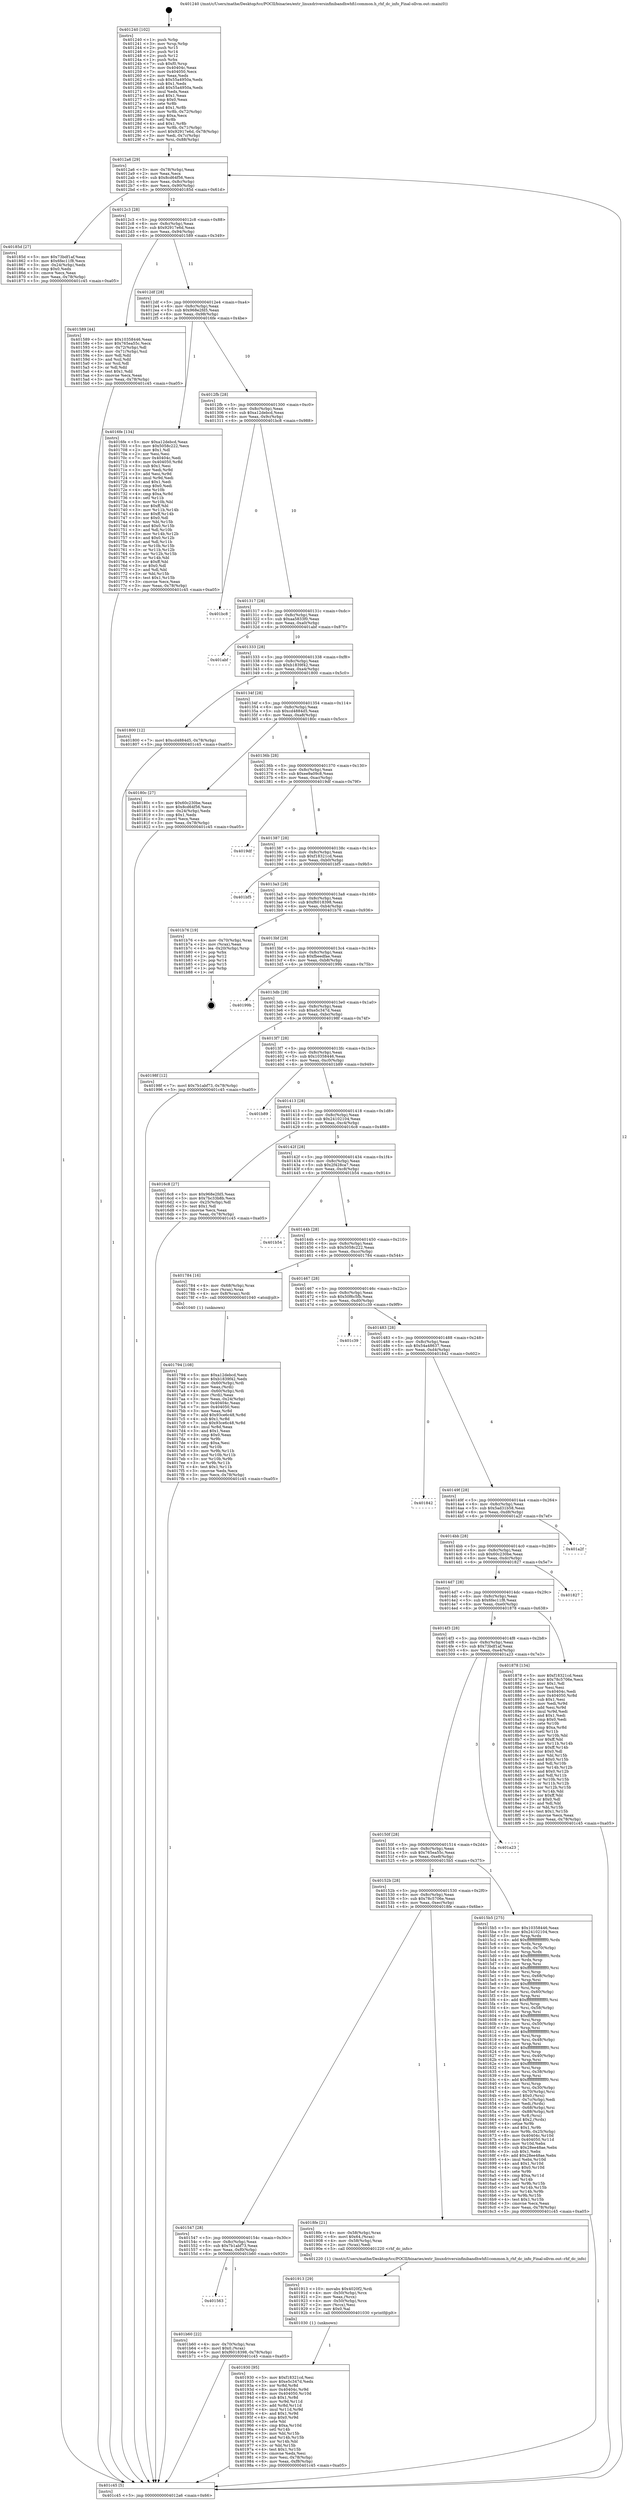 digraph "0x401240" {
  label = "0x401240 (/mnt/c/Users/mathe/Desktop/tcc/POCII/binaries/extr_linuxdriversinfinibandhwhfi1common.h_rhf_dc_info_Final-ollvm.out::main(0))"
  labelloc = "t"
  node[shape=record]

  Entry [label="",width=0.3,height=0.3,shape=circle,fillcolor=black,style=filled]
  "0x4012a6" [label="{
     0x4012a6 [29]\l
     | [instrs]\l
     &nbsp;&nbsp;0x4012a6 \<+3\>: mov -0x78(%rbp),%eax\l
     &nbsp;&nbsp;0x4012a9 \<+2\>: mov %eax,%ecx\l
     &nbsp;&nbsp;0x4012ab \<+6\>: sub $0x8cd64f56,%ecx\l
     &nbsp;&nbsp;0x4012b1 \<+6\>: mov %eax,-0x8c(%rbp)\l
     &nbsp;&nbsp;0x4012b7 \<+6\>: mov %ecx,-0x90(%rbp)\l
     &nbsp;&nbsp;0x4012bd \<+6\>: je 000000000040185d \<main+0x61d\>\l
  }"]
  "0x40185d" [label="{
     0x40185d [27]\l
     | [instrs]\l
     &nbsp;&nbsp;0x40185d \<+5\>: mov $0x73bdf1af,%eax\l
     &nbsp;&nbsp;0x401862 \<+5\>: mov $0x6fec11f8,%ecx\l
     &nbsp;&nbsp;0x401867 \<+3\>: mov -0x24(%rbp),%edx\l
     &nbsp;&nbsp;0x40186a \<+3\>: cmp $0x0,%edx\l
     &nbsp;&nbsp;0x40186d \<+3\>: cmove %ecx,%eax\l
     &nbsp;&nbsp;0x401870 \<+3\>: mov %eax,-0x78(%rbp)\l
     &nbsp;&nbsp;0x401873 \<+5\>: jmp 0000000000401c45 \<main+0xa05\>\l
  }"]
  "0x4012c3" [label="{
     0x4012c3 [28]\l
     | [instrs]\l
     &nbsp;&nbsp;0x4012c3 \<+5\>: jmp 00000000004012c8 \<main+0x88\>\l
     &nbsp;&nbsp;0x4012c8 \<+6\>: mov -0x8c(%rbp),%eax\l
     &nbsp;&nbsp;0x4012ce \<+5\>: sub $0x92917e6d,%eax\l
     &nbsp;&nbsp;0x4012d3 \<+6\>: mov %eax,-0x94(%rbp)\l
     &nbsp;&nbsp;0x4012d9 \<+6\>: je 0000000000401589 \<main+0x349\>\l
  }"]
  Exit [label="",width=0.3,height=0.3,shape=circle,fillcolor=black,style=filled,peripheries=2]
  "0x401589" [label="{
     0x401589 [44]\l
     | [instrs]\l
     &nbsp;&nbsp;0x401589 \<+5\>: mov $0x10358446,%eax\l
     &nbsp;&nbsp;0x40158e \<+5\>: mov $0x765ea55c,%ecx\l
     &nbsp;&nbsp;0x401593 \<+3\>: mov -0x72(%rbp),%dl\l
     &nbsp;&nbsp;0x401596 \<+4\>: mov -0x71(%rbp),%sil\l
     &nbsp;&nbsp;0x40159a \<+3\>: mov %dl,%dil\l
     &nbsp;&nbsp;0x40159d \<+3\>: and %sil,%dil\l
     &nbsp;&nbsp;0x4015a0 \<+3\>: xor %sil,%dl\l
     &nbsp;&nbsp;0x4015a3 \<+3\>: or %dl,%dil\l
     &nbsp;&nbsp;0x4015a6 \<+4\>: test $0x1,%dil\l
     &nbsp;&nbsp;0x4015aa \<+3\>: cmovne %ecx,%eax\l
     &nbsp;&nbsp;0x4015ad \<+3\>: mov %eax,-0x78(%rbp)\l
     &nbsp;&nbsp;0x4015b0 \<+5\>: jmp 0000000000401c45 \<main+0xa05\>\l
  }"]
  "0x4012df" [label="{
     0x4012df [28]\l
     | [instrs]\l
     &nbsp;&nbsp;0x4012df \<+5\>: jmp 00000000004012e4 \<main+0xa4\>\l
     &nbsp;&nbsp;0x4012e4 \<+6\>: mov -0x8c(%rbp),%eax\l
     &nbsp;&nbsp;0x4012ea \<+5\>: sub $0x968e2fd5,%eax\l
     &nbsp;&nbsp;0x4012ef \<+6\>: mov %eax,-0x98(%rbp)\l
     &nbsp;&nbsp;0x4012f5 \<+6\>: je 00000000004016fe \<main+0x4be\>\l
  }"]
  "0x401c45" [label="{
     0x401c45 [5]\l
     | [instrs]\l
     &nbsp;&nbsp;0x401c45 \<+5\>: jmp 00000000004012a6 \<main+0x66\>\l
  }"]
  "0x401240" [label="{
     0x401240 [102]\l
     | [instrs]\l
     &nbsp;&nbsp;0x401240 \<+1\>: push %rbp\l
     &nbsp;&nbsp;0x401241 \<+3\>: mov %rsp,%rbp\l
     &nbsp;&nbsp;0x401244 \<+2\>: push %r15\l
     &nbsp;&nbsp;0x401246 \<+2\>: push %r14\l
     &nbsp;&nbsp;0x401248 \<+2\>: push %r12\l
     &nbsp;&nbsp;0x40124a \<+1\>: push %rbx\l
     &nbsp;&nbsp;0x40124b \<+7\>: sub $0xf0,%rsp\l
     &nbsp;&nbsp;0x401252 \<+7\>: mov 0x40404c,%eax\l
     &nbsp;&nbsp;0x401259 \<+7\>: mov 0x404050,%ecx\l
     &nbsp;&nbsp;0x401260 \<+2\>: mov %eax,%edx\l
     &nbsp;&nbsp;0x401262 \<+6\>: sub $0x55a4950a,%edx\l
     &nbsp;&nbsp;0x401268 \<+3\>: sub $0x1,%edx\l
     &nbsp;&nbsp;0x40126b \<+6\>: add $0x55a4950a,%edx\l
     &nbsp;&nbsp;0x401271 \<+3\>: imul %edx,%eax\l
     &nbsp;&nbsp;0x401274 \<+3\>: and $0x1,%eax\l
     &nbsp;&nbsp;0x401277 \<+3\>: cmp $0x0,%eax\l
     &nbsp;&nbsp;0x40127a \<+4\>: sete %r8b\l
     &nbsp;&nbsp;0x40127e \<+4\>: and $0x1,%r8b\l
     &nbsp;&nbsp;0x401282 \<+4\>: mov %r8b,-0x72(%rbp)\l
     &nbsp;&nbsp;0x401286 \<+3\>: cmp $0xa,%ecx\l
     &nbsp;&nbsp;0x401289 \<+4\>: setl %r8b\l
     &nbsp;&nbsp;0x40128d \<+4\>: and $0x1,%r8b\l
     &nbsp;&nbsp;0x401291 \<+4\>: mov %r8b,-0x71(%rbp)\l
     &nbsp;&nbsp;0x401295 \<+7\>: movl $0x92917e6d,-0x78(%rbp)\l
     &nbsp;&nbsp;0x40129c \<+3\>: mov %edi,-0x7c(%rbp)\l
     &nbsp;&nbsp;0x40129f \<+7\>: mov %rsi,-0x88(%rbp)\l
  }"]
  "0x401563" [label="{
     0x401563\l
  }", style=dashed]
  "0x4016fe" [label="{
     0x4016fe [134]\l
     | [instrs]\l
     &nbsp;&nbsp;0x4016fe \<+5\>: mov $0xa12debcd,%eax\l
     &nbsp;&nbsp;0x401703 \<+5\>: mov $0x5058c222,%ecx\l
     &nbsp;&nbsp;0x401708 \<+2\>: mov $0x1,%dl\l
     &nbsp;&nbsp;0x40170a \<+2\>: xor %esi,%esi\l
     &nbsp;&nbsp;0x40170c \<+7\>: mov 0x40404c,%edi\l
     &nbsp;&nbsp;0x401713 \<+8\>: mov 0x404050,%r8d\l
     &nbsp;&nbsp;0x40171b \<+3\>: sub $0x1,%esi\l
     &nbsp;&nbsp;0x40171e \<+3\>: mov %edi,%r9d\l
     &nbsp;&nbsp;0x401721 \<+3\>: add %esi,%r9d\l
     &nbsp;&nbsp;0x401724 \<+4\>: imul %r9d,%edi\l
     &nbsp;&nbsp;0x401728 \<+3\>: and $0x1,%edi\l
     &nbsp;&nbsp;0x40172b \<+3\>: cmp $0x0,%edi\l
     &nbsp;&nbsp;0x40172e \<+4\>: sete %r10b\l
     &nbsp;&nbsp;0x401732 \<+4\>: cmp $0xa,%r8d\l
     &nbsp;&nbsp;0x401736 \<+4\>: setl %r11b\l
     &nbsp;&nbsp;0x40173a \<+3\>: mov %r10b,%bl\l
     &nbsp;&nbsp;0x40173d \<+3\>: xor $0xff,%bl\l
     &nbsp;&nbsp;0x401740 \<+3\>: mov %r11b,%r14b\l
     &nbsp;&nbsp;0x401743 \<+4\>: xor $0xff,%r14b\l
     &nbsp;&nbsp;0x401747 \<+3\>: xor $0x0,%dl\l
     &nbsp;&nbsp;0x40174a \<+3\>: mov %bl,%r15b\l
     &nbsp;&nbsp;0x40174d \<+4\>: and $0x0,%r15b\l
     &nbsp;&nbsp;0x401751 \<+3\>: and %dl,%r10b\l
     &nbsp;&nbsp;0x401754 \<+3\>: mov %r14b,%r12b\l
     &nbsp;&nbsp;0x401757 \<+4\>: and $0x0,%r12b\l
     &nbsp;&nbsp;0x40175b \<+3\>: and %dl,%r11b\l
     &nbsp;&nbsp;0x40175e \<+3\>: or %r10b,%r15b\l
     &nbsp;&nbsp;0x401761 \<+3\>: or %r11b,%r12b\l
     &nbsp;&nbsp;0x401764 \<+3\>: xor %r12b,%r15b\l
     &nbsp;&nbsp;0x401767 \<+3\>: or %r14b,%bl\l
     &nbsp;&nbsp;0x40176a \<+3\>: xor $0xff,%bl\l
     &nbsp;&nbsp;0x40176d \<+3\>: or $0x0,%dl\l
     &nbsp;&nbsp;0x401770 \<+2\>: and %dl,%bl\l
     &nbsp;&nbsp;0x401772 \<+3\>: or %bl,%r15b\l
     &nbsp;&nbsp;0x401775 \<+4\>: test $0x1,%r15b\l
     &nbsp;&nbsp;0x401779 \<+3\>: cmovne %ecx,%eax\l
     &nbsp;&nbsp;0x40177c \<+3\>: mov %eax,-0x78(%rbp)\l
     &nbsp;&nbsp;0x40177f \<+5\>: jmp 0000000000401c45 \<main+0xa05\>\l
  }"]
  "0x4012fb" [label="{
     0x4012fb [28]\l
     | [instrs]\l
     &nbsp;&nbsp;0x4012fb \<+5\>: jmp 0000000000401300 \<main+0xc0\>\l
     &nbsp;&nbsp;0x401300 \<+6\>: mov -0x8c(%rbp),%eax\l
     &nbsp;&nbsp;0x401306 \<+5\>: sub $0xa12debcd,%eax\l
     &nbsp;&nbsp;0x40130b \<+6\>: mov %eax,-0x9c(%rbp)\l
     &nbsp;&nbsp;0x401311 \<+6\>: je 0000000000401bc8 \<main+0x988\>\l
  }"]
  "0x401b60" [label="{
     0x401b60 [22]\l
     | [instrs]\l
     &nbsp;&nbsp;0x401b60 \<+4\>: mov -0x70(%rbp),%rax\l
     &nbsp;&nbsp;0x401b64 \<+6\>: movl $0x0,(%rax)\l
     &nbsp;&nbsp;0x401b6a \<+7\>: movl $0xf6018398,-0x78(%rbp)\l
     &nbsp;&nbsp;0x401b71 \<+5\>: jmp 0000000000401c45 \<main+0xa05\>\l
  }"]
  "0x401bc8" [label="{
     0x401bc8\l
  }", style=dashed]
  "0x401317" [label="{
     0x401317 [28]\l
     | [instrs]\l
     &nbsp;&nbsp;0x401317 \<+5\>: jmp 000000000040131c \<main+0xdc\>\l
     &nbsp;&nbsp;0x40131c \<+6\>: mov -0x8c(%rbp),%eax\l
     &nbsp;&nbsp;0x401322 \<+5\>: sub $0xaa5833f0,%eax\l
     &nbsp;&nbsp;0x401327 \<+6\>: mov %eax,-0xa0(%rbp)\l
     &nbsp;&nbsp;0x40132d \<+6\>: je 0000000000401abf \<main+0x87f\>\l
  }"]
  "0x401930" [label="{
     0x401930 [95]\l
     | [instrs]\l
     &nbsp;&nbsp;0x401930 \<+5\>: mov $0xf18321cd,%esi\l
     &nbsp;&nbsp;0x401935 \<+5\>: mov $0xe5c347d,%edx\l
     &nbsp;&nbsp;0x40193a \<+3\>: xor %r8d,%r8d\l
     &nbsp;&nbsp;0x40193d \<+8\>: mov 0x40404c,%r9d\l
     &nbsp;&nbsp;0x401945 \<+8\>: mov 0x404050,%r10d\l
     &nbsp;&nbsp;0x40194d \<+4\>: sub $0x1,%r8d\l
     &nbsp;&nbsp;0x401951 \<+3\>: mov %r9d,%r11d\l
     &nbsp;&nbsp;0x401954 \<+3\>: add %r8d,%r11d\l
     &nbsp;&nbsp;0x401957 \<+4\>: imul %r11d,%r9d\l
     &nbsp;&nbsp;0x40195b \<+4\>: and $0x1,%r9d\l
     &nbsp;&nbsp;0x40195f \<+4\>: cmp $0x0,%r9d\l
     &nbsp;&nbsp;0x401963 \<+3\>: sete %bl\l
     &nbsp;&nbsp;0x401966 \<+4\>: cmp $0xa,%r10d\l
     &nbsp;&nbsp;0x40196a \<+4\>: setl %r14b\l
     &nbsp;&nbsp;0x40196e \<+3\>: mov %bl,%r15b\l
     &nbsp;&nbsp;0x401971 \<+3\>: and %r14b,%r15b\l
     &nbsp;&nbsp;0x401974 \<+3\>: xor %r14b,%bl\l
     &nbsp;&nbsp;0x401977 \<+3\>: or %bl,%r15b\l
     &nbsp;&nbsp;0x40197a \<+4\>: test $0x1,%r15b\l
     &nbsp;&nbsp;0x40197e \<+3\>: cmovne %edx,%esi\l
     &nbsp;&nbsp;0x401981 \<+3\>: mov %esi,-0x78(%rbp)\l
     &nbsp;&nbsp;0x401984 \<+6\>: mov %eax,-0xf8(%rbp)\l
     &nbsp;&nbsp;0x40198a \<+5\>: jmp 0000000000401c45 \<main+0xa05\>\l
  }"]
  "0x401abf" [label="{
     0x401abf\l
  }", style=dashed]
  "0x401333" [label="{
     0x401333 [28]\l
     | [instrs]\l
     &nbsp;&nbsp;0x401333 \<+5\>: jmp 0000000000401338 \<main+0xf8\>\l
     &nbsp;&nbsp;0x401338 \<+6\>: mov -0x8c(%rbp),%eax\l
     &nbsp;&nbsp;0x40133e \<+5\>: sub $0xb1839f42,%eax\l
     &nbsp;&nbsp;0x401343 \<+6\>: mov %eax,-0xa4(%rbp)\l
     &nbsp;&nbsp;0x401349 \<+6\>: je 0000000000401800 \<main+0x5c0\>\l
  }"]
  "0x401913" [label="{
     0x401913 [29]\l
     | [instrs]\l
     &nbsp;&nbsp;0x401913 \<+10\>: movabs $0x4020f2,%rdi\l
     &nbsp;&nbsp;0x40191d \<+4\>: mov -0x50(%rbp),%rcx\l
     &nbsp;&nbsp;0x401921 \<+2\>: mov %eax,(%rcx)\l
     &nbsp;&nbsp;0x401923 \<+4\>: mov -0x50(%rbp),%rcx\l
     &nbsp;&nbsp;0x401927 \<+2\>: mov (%rcx),%esi\l
     &nbsp;&nbsp;0x401929 \<+2\>: mov $0x0,%al\l
     &nbsp;&nbsp;0x40192b \<+5\>: call 0000000000401030 \<printf@plt\>\l
     | [calls]\l
     &nbsp;&nbsp;0x401030 \{1\} (unknown)\l
  }"]
  "0x401800" [label="{
     0x401800 [12]\l
     | [instrs]\l
     &nbsp;&nbsp;0x401800 \<+7\>: movl $0xcd4884d5,-0x78(%rbp)\l
     &nbsp;&nbsp;0x401807 \<+5\>: jmp 0000000000401c45 \<main+0xa05\>\l
  }"]
  "0x40134f" [label="{
     0x40134f [28]\l
     | [instrs]\l
     &nbsp;&nbsp;0x40134f \<+5\>: jmp 0000000000401354 \<main+0x114\>\l
     &nbsp;&nbsp;0x401354 \<+6\>: mov -0x8c(%rbp),%eax\l
     &nbsp;&nbsp;0x40135a \<+5\>: sub $0xcd4884d5,%eax\l
     &nbsp;&nbsp;0x40135f \<+6\>: mov %eax,-0xa8(%rbp)\l
     &nbsp;&nbsp;0x401365 \<+6\>: je 000000000040180c \<main+0x5cc\>\l
  }"]
  "0x401547" [label="{
     0x401547 [28]\l
     | [instrs]\l
     &nbsp;&nbsp;0x401547 \<+5\>: jmp 000000000040154c \<main+0x30c\>\l
     &nbsp;&nbsp;0x40154c \<+6\>: mov -0x8c(%rbp),%eax\l
     &nbsp;&nbsp;0x401552 \<+5\>: sub $0x7b1abf73,%eax\l
     &nbsp;&nbsp;0x401557 \<+6\>: mov %eax,-0xf0(%rbp)\l
     &nbsp;&nbsp;0x40155d \<+6\>: je 0000000000401b60 \<main+0x920\>\l
  }"]
  "0x40180c" [label="{
     0x40180c [27]\l
     | [instrs]\l
     &nbsp;&nbsp;0x40180c \<+5\>: mov $0x60c230be,%eax\l
     &nbsp;&nbsp;0x401811 \<+5\>: mov $0x8cd64f56,%ecx\l
     &nbsp;&nbsp;0x401816 \<+3\>: mov -0x24(%rbp),%edx\l
     &nbsp;&nbsp;0x401819 \<+3\>: cmp $0x1,%edx\l
     &nbsp;&nbsp;0x40181c \<+3\>: cmovl %ecx,%eax\l
     &nbsp;&nbsp;0x40181f \<+3\>: mov %eax,-0x78(%rbp)\l
     &nbsp;&nbsp;0x401822 \<+5\>: jmp 0000000000401c45 \<main+0xa05\>\l
  }"]
  "0x40136b" [label="{
     0x40136b [28]\l
     | [instrs]\l
     &nbsp;&nbsp;0x40136b \<+5\>: jmp 0000000000401370 \<main+0x130\>\l
     &nbsp;&nbsp;0x401370 \<+6\>: mov -0x8c(%rbp),%eax\l
     &nbsp;&nbsp;0x401376 \<+5\>: sub $0xee9a09c8,%eax\l
     &nbsp;&nbsp;0x40137b \<+6\>: mov %eax,-0xac(%rbp)\l
     &nbsp;&nbsp;0x401381 \<+6\>: je 00000000004019df \<main+0x79f\>\l
  }"]
  "0x4018fe" [label="{
     0x4018fe [21]\l
     | [instrs]\l
     &nbsp;&nbsp;0x4018fe \<+4\>: mov -0x58(%rbp),%rax\l
     &nbsp;&nbsp;0x401902 \<+6\>: movl $0x64,(%rax)\l
     &nbsp;&nbsp;0x401908 \<+4\>: mov -0x58(%rbp),%rax\l
     &nbsp;&nbsp;0x40190c \<+2\>: mov (%rax),%edi\l
     &nbsp;&nbsp;0x40190e \<+5\>: call 0000000000401220 \<rhf_dc_info\>\l
     | [calls]\l
     &nbsp;&nbsp;0x401220 \{1\} (/mnt/c/Users/mathe/Desktop/tcc/POCII/binaries/extr_linuxdriversinfinibandhwhfi1common.h_rhf_dc_info_Final-ollvm.out::rhf_dc_info)\l
  }"]
  "0x4019df" [label="{
     0x4019df\l
  }", style=dashed]
  "0x401387" [label="{
     0x401387 [28]\l
     | [instrs]\l
     &nbsp;&nbsp;0x401387 \<+5\>: jmp 000000000040138c \<main+0x14c\>\l
     &nbsp;&nbsp;0x40138c \<+6\>: mov -0x8c(%rbp),%eax\l
     &nbsp;&nbsp;0x401392 \<+5\>: sub $0xf18321cd,%eax\l
     &nbsp;&nbsp;0x401397 \<+6\>: mov %eax,-0xb0(%rbp)\l
     &nbsp;&nbsp;0x40139d \<+6\>: je 0000000000401bf5 \<main+0x9b5\>\l
  }"]
  "0x401794" [label="{
     0x401794 [108]\l
     | [instrs]\l
     &nbsp;&nbsp;0x401794 \<+5\>: mov $0xa12debcd,%ecx\l
     &nbsp;&nbsp;0x401799 \<+5\>: mov $0xb1839f42,%edx\l
     &nbsp;&nbsp;0x40179e \<+4\>: mov -0x60(%rbp),%rdi\l
     &nbsp;&nbsp;0x4017a2 \<+2\>: mov %eax,(%rdi)\l
     &nbsp;&nbsp;0x4017a4 \<+4\>: mov -0x60(%rbp),%rdi\l
     &nbsp;&nbsp;0x4017a8 \<+2\>: mov (%rdi),%eax\l
     &nbsp;&nbsp;0x4017aa \<+3\>: mov %eax,-0x24(%rbp)\l
     &nbsp;&nbsp;0x4017ad \<+7\>: mov 0x40404c,%eax\l
     &nbsp;&nbsp;0x4017b4 \<+7\>: mov 0x404050,%esi\l
     &nbsp;&nbsp;0x4017bb \<+3\>: mov %eax,%r8d\l
     &nbsp;&nbsp;0x4017be \<+7\>: add $0x93ce6c48,%r8d\l
     &nbsp;&nbsp;0x4017c5 \<+4\>: sub $0x1,%r8d\l
     &nbsp;&nbsp;0x4017c9 \<+7\>: sub $0x93ce6c48,%r8d\l
     &nbsp;&nbsp;0x4017d0 \<+4\>: imul %r8d,%eax\l
     &nbsp;&nbsp;0x4017d4 \<+3\>: and $0x1,%eax\l
     &nbsp;&nbsp;0x4017d7 \<+3\>: cmp $0x0,%eax\l
     &nbsp;&nbsp;0x4017da \<+4\>: sete %r9b\l
     &nbsp;&nbsp;0x4017de \<+3\>: cmp $0xa,%esi\l
     &nbsp;&nbsp;0x4017e1 \<+4\>: setl %r10b\l
     &nbsp;&nbsp;0x4017e5 \<+3\>: mov %r9b,%r11b\l
     &nbsp;&nbsp;0x4017e8 \<+3\>: and %r10b,%r11b\l
     &nbsp;&nbsp;0x4017eb \<+3\>: xor %r10b,%r9b\l
     &nbsp;&nbsp;0x4017ee \<+3\>: or %r9b,%r11b\l
     &nbsp;&nbsp;0x4017f1 \<+4\>: test $0x1,%r11b\l
     &nbsp;&nbsp;0x4017f5 \<+3\>: cmovne %edx,%ecx\l
     &nbsp;&nbsp;0x4017f8 \<+3\>: mov %ecx,-0x78(%rbp)\l
     &nbsp;&nbsp;0x4017fb \<+5\>: jmp 0000000000401c45 \<main+0xa05\>\l
  }"]
  "0x401bf5" [label="{
     0x401bf5\l
  }", style=dashed]
  "0x4013a3" [label="{
     0x4013a3 [28]\l
     | [instrs]\l
     &nbsp;&nbsp;0x4013a3 \<+5\>: jmp 00000000004013a8 \<main+0x168\>\l
     &nbsp;&nbsp;0x4013a8 \<+6\>: mov -0x8c(%rbp),%eax\l
     &nbsp;&nbsp;0x4013ae \<+5\>: sub $0xf6018398,%eax\l
     &nbsp;&nbsp;0x4013b3 \<+6\>: mov %eax,-0xb4(%rbp)\l
     &nbsp;&nbsp;0x4013b9 \<+6\>: je 0000000000401b76 \<main+0x936\>\l
  }"]
  "0x40152b" [label="{
     0x40152b [28]\l
     | [instrs]\l
     &nbsp;&nbsp;0x40152b \<+5\>: jmp 0000000000401530 \<main+0x2f0\>\l
     &nbsp;&nbsp;0x401530 \<+6\>: mov -0x8c(%rbp),%eax\l
     &nbsp;&nbsp;0x401536 \<+5\>: sub $0x78c5706e,%eax\l
     &nbsp;&nbsp;0x40153b \<+6\>: mov %eax,-0xec(%rbp)\l
     &nbsp;&nbsp;0x401541 \<+6\>: je 00000000004018fe \<main+0x6be\>\l
  }"]
  "0x401b76" [label="{
     0x401b76 [19]\l
     | [instrs]\l
     &nbsp;&nbsp;0x401b76 \<+4\>: mov -0x70(%rbp),%rax\l
     &nbsp;&nbsp;0x401b7a \<+2\>: mov (%rax),%eax\l
     &nbsp;&nbsp;0x401b7c \<+4\>: lea -0x20(%rbp),%rsp\l
     &nbsp;&nbsp;0x401b80 \<+1\>: pop %rbx\l
     &nbsp;&nbsp;0x401b81 \<+2\>: pop %r12\l
     &nbsp;&nbsp;0x401b83 \<+2\>: pop %r14\l
     &nbsp;&nbsp;0x401b85 \<+2\>: pop %r15\l
     &nbsp;&nbsp;0x401b87 \<+1\>: pop %rbp\l
     &nbsp;&nbsp;0x401b88 \<+1\>: ret\l
  }"]
  "0x4013bf" [label="{
     0x4013bf [28]\l
     | [instrs]\l
     &nbsp;&nbsp;0x4013bf \<+5\>: jmp 00000000004013c4 \<main+0x184\>\l
     &nbsp;&nbsp;0x4013c4 \<+6\>: mov -0x8c(%rbp),%eax\l
     &nbsp;&nbsp;0x4013ca \<+5\>: sub $0xfbeedfae,%eax\l
     &nbsp;&nbsp;0x4013cf \<+6\>: mov %eax,-0xb8(%rbp)\l
     &nbsp;&nbsp;0x4013d5 \<+6\>: je 000000000040199b \<main+0x75b\>\l
  }"]
  "0x4015b5" [label="{
     0x4015b5 [275]\l
     | [instrs]\l
     &nbsp;&nbsp;0x4015b5 \<+5\>: mov $0x10358446,%eax\l
     &nbsp;&nbsp;0x4015ba \<+5\>: mov $0x24102104,%ecx\l
     &nbsp;&nbsp;0x4015bf \<+3\>: mov %rsp,%rdx\l
     &nbsp;&nbsp;0x4015c2 \<+4\>: add $0xfffffffffffffff0,%rdx\l
     &nbsp;&nbsp;0x4015c6 \<+3\>: mov %rdx,%rsp\l
     &nbsp;&nbsp;0x4015c9 \<+4\>: mov %rdx,-0x70(%rbp)\l
     &nbsp;&nbsp;0x4015cd \<+3\>: mov %rsp,%rdx\l
     &nbsp;&nbsp;0x4015d0 \<+4\>: add $0xfffffffffffffff0,%rdx\l
     &nbsp;&nbsp;0x4015d4 \<+3\>: mov %rdx,%rsp\l
     &nbsp;&nbsp;0x4015d7 \<+3\>: mov %rsp,%rsi\l
     &nbsp;&nbsp;0x4015da \<+4\>: add $0xfffffffffffffff0,%rsi\l
     &nbsp;&nbsp;0x4015de \<+3\>: mov %rsi,%rsp\l
     &nbsp;&nbsp;0x4015e1 \<+4\>: mov %rsi,-0x68(%rbp)\l
     &nbsp;&nbsp;0x4015e5 \<+3\>: mov %rsp,%rsi\l
     &nbsp;&nbsp;0x4015e8 \<+4\>: add $0xfffffffffffffff0,%rsi\l
     &nbsp;&nbsp;0x4015ec \<+3\>: mov %rsi,%rsp\l
     &nbsp;&nbsp;0x4015ef \<+4\>: mov %rsi,-0x60(%rbp)\l
     &nbsp;&nbsp;0x4015f3 \<+3\>: mov %rsp,%rsi\l
     &nbsp;&nbsp;0x4015f6 \<+4\>: add $0xfffffffffffffff0,%rsi\l
     &nbsp;&nbsp;0x4015fa \<+3\>: mov %rsi,%rsp\l
     &nbsp;&nbsp;0x4015fd \<+4\>: mov %rsi,-0x58(%rbp)\l
     &nbsp;&nbsp;0x401601 \<+3\>: mov %rsp,%rsi\l
     &nbsp;&nbsp;0x401604 \<+4\>: add $0xfffffffffffffff0,%rsi\l
     &nbsp;&nbsp;0x401608 \<+3\>: mov %rsi,%rsp\l
     &nbsp;&nbsp;0x40160b \<+4\>: mov %rsi,-0x50(%rbp)\l
     &nbsp;&nbsp;0x40160f \<+3\>: mov %rsp,%rsi\l
     &nbsp;&nbsp;0x401612 \<+4\>: add $0xfffffffffffffff0,%rsi\l
     &nbsp;&nbsp;0x401616 \<+3\>: mov %rsi,%rsp\l
     &nbsp;&nbsp;0x401619 \<+4\>: mov %rsi,-0x48(%rbp)\l
     &nbsp;&nbsp;0x40161d \<+3\>: mov %rsp,%rsi\l
     &nbsp;&nbsp;0x401620 \<+4\>: add $0xfffffffffffffff0,%rsi\l
     &nbsp;&nbsp;0x401624 \<+3\>: mov %rsi,%rsp\l
     &nbsp;&nbsp;0x401627 \<+4\>: mov %rsi,-0x40(%rbp)\l
     &nbsp;&nbsp;0x40162b \<+3\>: mov %rsp,%rsi\l
     &nbsp;&nbsp;0x40162e \<+4\>: add $0xfffffffffffffff0,%rsi\l
     &nbsp;&nbsp;0x401632 \<+3\>: mov %rsi,%rsp\l
     &nbsp;&nbsp;0x401635 \<+4\>: mov %rsi,-0x38(%rbp)\l
     &nbsp;&nbsp;0x401639 \<+3\>: mov %rsp,%rsi\l
     &nbsp;&nbsp;0x40163c \<+4\>: add $0xfffffffffffffff0,%rsi\l
     &nbsp;&nbsp;0x401640 \<+3\>: mov %rsi,%rsp\l
     &nbsp;&nbsp;0x401643 \<+4\>: mov %rsi,-0x30(%rbp)\l
     &nbsp;&nbsp;0x401647 \<+4\>: mov -0x70(%rbp),%rsi\l
     &nbsp;&nbsp;0x40164b \<+6\>: movl $0x0,(%rsi)\l
     &nbsp;&nbsp;0x401651 \<+3\>: mov -0x7c(%rbp),%edi\l
     &nbsp;&nbsp;0x401654 \<+2\>: mov %edi,(%rdx)\l
     &nbsp;&nbsp;0x401656 \<+4\>: mov -0x68(%rbp),%rsi\l
     &nbsp;&nbsp;0x40165a \<+7\>: mov -0x88(%rbp),%r8\l
     &nbsp;&nbsp;0x401661 \<+3\>: mov %r8,(%rsi)\l
     &nbsp;&nbsp;0x401664 \<+3\>: cmpl $0x2,(%rdx)\l
     &nbsp;&nbsp;0x401667 \<+4\>: setne %r9b\l
     &nbsp;&nbsp;0x40166b \<+4\>: and $0x1,%r9b\l
     &nbsp;&nbsp;0x40166f \<+4\>: mov %r9b,-0x25(%rbp)\l
     &nbsp;&nbsp;0x401673 \<+8\>: mov 0x40404c,%r10d\l
     &nbsp;&nbsp;0x40167b \<+8\>: mov 0x404050,%r11d\l
     &nbsp;&nbsp;0x401683 \<+3\>: mov %r10d,%ebx\l
     &nbsp;&nbsp;0x401686 \<+6\>: sub $0x28ee48ae,%ebx\l
     &nbsp;&nbsp;0x40168c \<+3\>: sub $0x1,%ebx\l
     &nbsp;&nbsp;0x40168f \<+6\>: add $0x28ee48ae,%ebx\l
     &nbsp;&nbsp;0x401695 \<+4\>: imul %ebx,%r10d\l
     &nbsp;&nbsp;0x401699 \<+4\>: and $0x1,%r10d\l
     &nbsp;&nbsp;0x40169d \<+4\>: cmp $0x0,%r10d\l
     &nbsp;&nbsp;0x4016a1 \<+4\>: sete %r9b\l
     &nbsp;&nbsp;0x4016a5 \<+4\>: cmp $0xa,%r11d\l
     &nbsp;&nbsp;0x4016a9 \<+4\>: setl %r14b\l
     &nbsp;&nbsp;0x4016ad \<+3\>: mov %r9b,%r15b\l
     &nbsp;&nbsp;0x4016b0 \<+3\>: and %r14b,%r15b\l
     &nbsp;&nbsp;0x4016b3 \<+3\>: xor %r14b,%r9b\l
     &nbsp;&nbsp;0x4016b6 \<+3\>: or %r9b,%r15b\l
     &nbsp;&nbsp;0x4016b9 \<+4\>: test $0x1,%r15b\l
     &nbsp;&nbsp;0x4016bd \<+3\>: cmovne %ecx,%eax\l
     &nbsp;&nbsp;0x4016c0 \<+3\>: mov %eax,-0x78(%rbp)\l
     &nbsp;&nbsp;0x4016c3 \<+5\>: jmp 0000000000401c45 \<main+0xa05\>\l
  }"]
  "0x40199b" [label="{
     0x40199b\l
  }", style=dashed]
  "0x4013db" [label="{
     0x4013db [28]\l
     | [instrs]\l
     &nbsp;&nbsp;0x4013db \<+5\>: jmp 00000000004013e0 \<main+0x1a0\>\l
     &nbsp;&nbsp;0x4013e0 \<+6\>: mov -0x8c(%rbp),%eax\l
     &nbsp;&nbsp;0x4013e6 \<+5\>: sub $0xe5c347d,%eax\l
     &nbsp;&nbsp;0x4013eb \<+6\>: mov %eax,-0xbc(%rbp)\l
     &nbsp;&nbsp;0x4013f1 \<+6\>: je 000000000040198f \<main+0x74f\>\l
  }"]
  "0x40150f" [label="{
     0x40150f [28]\l
     | [instrs]\l
     &nbsp;&nbsp;0x40150f \<+5\>: jmp 0000000000401514 \<main+0x2d4\>\l
     &nbsp;&nbsp;0x401514 \<+6\>: mov -0x8c(%rbp),%eax\l
     &nbsp;&nbsp;0x40151a \<+5\>: sub $0x765ea55c,%eax\l
     &nbsp;&nbsp;0x40151f \<+6\>: mov %eax,-0xe8(%rbp)\l
     &nbsp;&nbsp;0x401525 \<+6\>: je 00000000004015b5 \<main+0x375\>\l
  }"]
  "0x40198f" [label="{
     0x40198f [12]\l
     | [instrs]\l
     &nbsp;&nbsp;0x40198f \<+7\>: movl $0x7b1abf73,-0x78(%rbp)\l
     &nbsp;&nbsp;0x401996 \<+5\>: jmp 0000000000401c45 \<main+0xa05\>\l
  }"]
  "0x4013f7" [label="{
     0x4013f7 [28]\l
     | [instrs]\l
     &nbsp;&nbsp;0x4013f7 \<+5\>: jmp 00000000004013fc \<main+0x1bc\>\l
     &nbsp;&nbsp;0x4013fc \<+6\>: mov -0x8c(%rbp),%eax\l
     &nbsp;&nbsp;0x401402 \<+5\>: sub $0x10358446,%eax\l
     &nbsp;&nbsp;0x401407 \<+6\>: mov %eax,-0xc0(%rbp)\l
     &nbsp;&nbsp;0x40140d \<+6\>: je 0000000000401b89 \<main+0x949\>\l
  }"]
  "0x401a23" [label="{
     0x401a23\l
  }", style=dashed]
  "0x401b89" [label="{
     0x401b89\l
  }", style=dashed]
  "0x401413" [label="{
     0x401413 [28]\l
     | [instrs]\l
     &nbsp;&nbsp;0x401413 \<+5\>: jmp 0000000000401418 \<main+0x1d8\>\l
     &nbsp;&nbsp;0x401418 \<+6\>: mov -0x8c(%rbp),%eax\l
     &nbsp;&nbsp;0x40141e \<+5\>: sub $0x24102104,%eax\l
     &nbsp;&nbsp;0x401423 \<+6\>: mov %eax,-0xc4(%rbp)\l
     &nbsp;&nbsp;0x401429 \<+6\>: je 00000000004016c8 \<main+0x488\>\l
  }"]
  "0x4014f3" [label="{
     0x4014f3 [28]\l
     | [instrs]\l
     &nbsp;&nbsp;0x4014f3 \<+5\>: jmp 00000000004014f8 \<main+0x2b8\>\l
     &nbsp;&nbsp;0x4014f8 \<+6\>: mov -0x8c(%rbp),%eax\l
     &nbsp;&nbsp;0x4014fe \<+5\>: sub $0x73bdf1af,%eax\l
     &nbsp;&nbsp;0x401503 \<+6\>: mov %eax,-0xe4(%rbp)\l
     &nbsp;&nbsp;0x401509 \<+6\>: je 0000000000401a23 \<main+0x7e3\>\l
  }"]
  "0x4016c8" [label="{
     0x4016c8 [27]\l
     | [instrs]\l
     &nbsp;&nbsp;0x4016c8 \<+5\>: mov $0x968e2fd5,%eax\l
     &nbsp;&nbsp;0x4016cd \<+5\>: mov $0x7bc33b8b,%ecx\l
     &nbsp;&nbsp;0x4016d2 \<+3\>: mov -0x25(%rbp),%dl\l
     &nbsp;&nbsp;0x4016d5 \<+3\>: test $0x1,%dl\l
     &nbsp;&nbsp;0x4016d8 \<+3\>: cmovne %ecx,%eax\l
     &nbsp;&nbsp;0x4016db \<+3\>: mov %eax,-0x78(%rbp)\l
     &nbsp;&nbsp;0x4016de \<+5\>: jmp 0000000000401c45 \<main+0xa05\>\l
  }"]
  "0x40142f" [label="{
     0x40142f [28]\l
     | [instrs]\l
     &nbsp;&nbsp;0x40142f \<+5\>: jmp 0000000000401434 \<main+0x1f4\>\l
     &nbsp;&nbsp;0x401434 \<+6\>: mov -0x8c(%rbp),%eax\l
     &nbsp;&nbsp;0x40143a \<+5\>: sub $0x2f428ca7,%eax\l
     &nbsp;&nbsp;0x40143f \<+6\>: mov %eax,-0xc8(%rbp)\l
     &nbsp;&nbsp;0x401445 \<+6\>: je 0000000000401b54 \<main+0x914\>\l
  }"]
  "0x401878" [label="{
     0x401878 [134]\l
     | [instrs]\l
     &nbsp;&nbsp;0x401878 \<+5\>: mov $0xf18321cd,%eax\l
     &nbsp;&nbsp;0x40187d \<+5\>: mov $0x78c5706e,%ecx\l
     &nbsp;&nbsp;0x401882 \<+2\>: mov $0x1,%dl\l
     &nbsp;&nbsp;0x401884 \<+2\>: xor %esi,%esi\l
     &nbsp;&nbsp;0x401886 \<+7\>: mov 0x40404c,%edi\l
     &nbsp;&nbsp;0x40188d \<+8\>: mov 0x404050,%r8d\l
     &nbsp;&nbsp;0x401895 \<+3\>: sub $0x1,%esi\l
     &nbsp;&nbsp;0x401898 \<+3\>: mov %edi,%r9d\l
     &nbsp;&nbsp;0x40189b \<+3\>: add %esi,%r9d\l
     &nbsp;&nbsp;0x40189e \<+4\>: imul %r9d,%edi\l
     &nbsp;&nbsp;0x4018a2 \<+3\>: and $0x1,%edi\l
     &nbsp;&nbsp;0x4018a5 \<+3\>: cmp $0x0,%edi\l
     &nbsp;&nbsp;0x4018a8 \<+4\>: sete %r10b\l
     &nbsp;&nbsp;0x4018ac \<+4\>: cmp $0xa,%r8d\l
     &nbsp;&nbsp;0x4018b0 \<+4\>: setl %r11b\l
     &nbsp;&nbsp;0x4018b4 \<+3\>: mov %r10b,%bl\l
     &nbsp;&nbsp;0x4018b7 \<+3\>: xor $0xff,%bl\l
     &nbsp;&nbsp;0x4018ba \<+3\>: mov %r11b,%r14b\l
     &nbsp;&nbsp;0x4018bd \<+4\>: xor $0xff,%r14b\l
     &nbsp;&nbsp;0x4018c1 \<+3\>: xor $0x0,%dl\l
     &nbsp;&nbsp;0x4018c4 \<+3\>: mov %bl,%r15b\l
     &nbsp;&nbsp;0x4018c7 \<+4\>: and $0x0,%r15b\l
     &nbsp;&nbsp;0x4018cb \<+3\>: and %dl,%r10b\l
     &nbsp;&nbsp;0x4018ce \<+3\>: mov %r14b,%r12b\l
     &nbsp;&nbsp;0x4018d1 \<+4\>: and $0x0,%r12b\l
     &nbsp;&nbsp;0x4018d5 \<+3\>: and %dl,%r11b\l
     &nbsp;&nbsp;0x4018d8 \<+3\>: or %r10b,%r15b\l
     &nbsp;&nbsp;0x4018db \<+3\>: or %r11b,%r12b\l
     &nbsp;&nbsp;0x4018de \<+3\>: xor %r12b,%r15b\l
     &nbsp;&nbsp;0x4018e1 \<+3\>: or %r14b,%bl\l
     &nbsp;&nbsp;0x4018e4 \<+3\>: xor $0xff,%bl\l
     &nbsp;&nbsp;0x4018e7 \<+3\>: or $0x0,%dl\l
     &nbsp;&nbsp;0x4018ea \<+2\>: and %dl,%bl\l
     &nbsp;&nbsp;0x4018ec \<+3\>: or %bl,%r15b\l
     &nbsp;&nbsp;0x4018ef \<+4\>: test $0x1,%r15b\l
     &nbsp;&nbsp;0x4018f3 \<+3\>: cmovne %ecx,%eax\l
     &nbsp;&nbsp;0x4018f6 \<+3\>: mov %eax,-0x78(%rbp)\l
     &nbsp;&nbsp;0x4018f9 \<+5\>: jmp 0000000000401c45 \<main+0xa05\>\l
  }"]
  "0x401b54" [label="{
     0x401b54\l
  }", style=dashed]
  "0x40144b" [label="{
     0x40144b [28]\l
     | [instrs]\l
     &nbsp;&nbsp;0x40144b \<+5\>: jmp 0000000000401450 \<main+0x210\>\l
     &nbsp;&nbsp;0x401450 \<+6\>: mov -0x8c(%rbp),%eax\l
     &nbsp;&nbsp;0x401456 \<+5\>: sub $0x5058c222,%eax\l
     &nbsp;&nbsp;0x40145b \<+6\>: mov %eax,-0xcc(%rbp)\l
     &nbsp;&nbsp;0x401461 \<+6\>: je 0000000000401784 \<main+0x544\>\l
  }"]
  "0x4014d7" [label="{
     0x4014d7 [28]\l
     | [instrs]\l
     &nbsp;&nbsp;0x4014d7 \<+5\>: jmp 00000000004014dc \<main+0x29c\>\l
     &nbsp;&nbsp;0x4014dc \<+6\>: mov -0x8c(%rbp),%eax\l
     &nbsp;&nbsp;0x4014e2 \<+5\>: sub $0x6fec11f8,%eax\l
     &nbsp;&nbsp;0x4014e7 \<+6\>: mov %eax,-0xe0(%rbp)\l
     &nbsp;&nbsp;0x4014ed \<+6\>: je 0000000000401878 \<main+0x638\>\l
  }"]
  "0x401784" [label="{
     0x401784 [16]\l
     | [instrs]\l
     &nbsp;&nbsp;0x401784 \<+4\>: mov -0x68(%rbp),%rax\l
     &nbsp;&nbsp;0x401788 \<+3\>: mov (%rax),%rax\l
     &nbsp;&nbsp;0x40178b \<+4\>: mov 0x8(%rax),%rdi\l
     &nbsp;&nbsp;0x40178f \<+5\>: call 0000000000401040 \<atoi@plt\>\l
     | [calls]\l
     &nbsp;&nbsp;0x401040 \{1\} (unknown)\l
  }"]
  "0x401467" [label="{
     0x401467 [28]\l
     | [instrs]\l
     &nbsp;&nbsp;0x401467 \<+5\>: jmp 000000000040146c \<main+0x22c\>\l
     &nbsp;&nbsp;0x40146c \<+6\>: mov -0x8c(%rbp),%eax\l
     &nbsp;&nbsp;0x401472 \<+5\>: sub $0x50f6c5fb,%eax\l
     &nbsp;&nbsp;0x401477 \<+6\>: mov %eax,-0xd0(%rbp)\l
     &nbsp;&nbsp;0x40147d \<+6\>: je 0000000000401c39 \<main+0x9f9\>\l
  }"]
  "0x401827" [label="{
     0x401827\l
  }", style=dashed]
  "0x401c39" [label="{
     0x401c39\l
  }", style=dashed]
  "0x401483" [label="{
     0x401483 [28]\l
     | [instrs]\l
     &nbsp;&nbsp;0x401483 \<+5\>: jmp 0000000000401488 \<main+0x248\>\l
     &nbsp;&nbsp;0x401488 \<+6\>: mov -0x8c(%rbp),%eax\l
     &nbsp;&nbsp;0x40148e \<+5\>: sub $0x54a48637,%eax\l
     &nbsp;&nbsp;0x401493 \<+6\>: mov %eax,-0xd4(%rbp)\l
     &nbsp;&nbsp;0x401499 \<+6\>: je 0000000000401842 \<main+0x602\>\l
  }"]
  "0x4014bb" [label="{
     0x4014bb [28]\l
     | [instrs]\l
     &nbsp;&nbsp;0x4014bb \<+5\>: jmp 00000000004014c0 \<main+0x280\>\l
     &nbsp;&nbsp;0x4014c0 \<+6\>: mov -0x8c(%rbp),%eax\l
     &nbsp;&nbsp;0x4014c6 \<+5\>: sub $0x60c230be,%eax\l
     &nbsp;&nbsp;0x4014cb \<+6\>: mov %eax,-0xdc(%rbp)\l
     &nbsp;&nbsp;0x4014d1 \<+6\>: je 0000000000401827 \<main+0x5e7\>\l
  }"]
  "0x401842" [label="{
     0x401842\l
  }", style=dashed]
  "0x40149f" [label="{
     0x40149f [28]\l
     | [instrs]\l
     &nbsp;&nbsp;0x40149f \<+5\>: jmp 00000000004014a4 \<main+0x264\>\l
     &nbsp;&nbsp;0x4014a4 \<+6\>: mov -0x8c(%rbp),%eax\l
     &nbsp;&nbsp;0x4014aa \<+5\>: sub $0x5ad31b58,%eax\l
     &nbsp;&nbsp;0x4014af \<+6\>: mov %eax,-0xd8(%rbp)\l
     &nbsp;&nbsp;0x4014b5 \<+6\>: je 0000000000401a2f \<main+0x7ef\>\l
  }"]
  "0x401a2f" [label="{
     0x401a2f\l
  }", style=dashed]
  Entry -> "0x401240" [label=" 1"]
  "0x4012a6" -> "0x40185d" [label=" 1"]
  "0x4012a6" -> "0x4012c3" [label=" 12"]
  "0x401b76" -> Exit [label=" 1"]
  "0x4012c3" -> "0x401589" [label=" 1"]
  "0x4012c3" -> "0x4012df" [label=" 11"]
  "0x401589" -> "0x401c45" [label=" 1"]
  "0x401240" -> "0x4012a6" [label=" 1"]
  "0x401c45" -> "0x4012a6" [label=" 12"]
  "0x401b60" -> "0x401c45" [label=" 1"]
  "0x4012df" -> "0x4016fe" [label=" 1"]
  "0x4012df" -> "0x4012fb" [label=" 10"]
  "0x401547" -> "0x401563" [label=" 0"]
  "0x4012fb" -> "0x401bc8" [label=" 0"]
  "0x4012fb" -> "0x401317" [label=" 10"]
  "0x401547" -> "0x401b60" [label=" 1"]
  "0x401317" -> "0x401abf" [label=" 0"]
  "0x401317" -> "0x401333" [label=" 10"]
  "0x40198f" -> "0x401c45" [label=" 1"]
  "0x401333" -> "0x401800" [label=" 1"]
  "0x401333" -> "0x40134f" [label=" 9"]
  "0x401930" -> "0x401c45" [label=" 1"]
  "0x40134f" -> "0x40180c" [label=" 1"]
  "0x40134f" -> "0x40136b" [label=" 8"]
  "0x401913" -> "0x401930" [label=" 1"]
  "0x40136b" -> "0x4019df" [label=" 0"]
  "0x40136b" -> "0x401387" [label=" 8"]
  "0x4018fe" -> "0x401913" [label=" 1"]
  "0x401387" -> "0x401bf5" [label=" 0"]
  "0x401387" -> "0x4013a3" [label=" 8"]
  "0x40152b" -> "0x4018fe" [label=" 1"]
  "0x4013a3" -> "0x401b76" [label=" 1"]
  "0x4013a3" -> "0x4013bf" [label=" 7"]
  "0x401878" -> "0x401c45" [label=" 1"]
  "0x4013bf" -> "0x40199b" [label=" 0"]
  "0x4013bf" -> "0x4013db" [label=" 7"]
  "0x40185d" -> "0x401c45" [label=" 1"]
  "0x4013db" -> "0x40198f" [label=" 1"]
  "0x4013db" -> "0x4013f7" [label=" 6"]
  "0x401800" -> "0x401c45" [label=" 1"]
  "0x4013f7" -> "0x401b89" [label=" 0"]
  "0x4013f7" -> "0x401413" [label=" 6"]
  "0x401794" -> "0x401c45" [label=" 1"]
  "0x401413" -> "0x4016c8" [label=" 1"]
  "0x401413" -> "0x40142f" [label=" 5"]
  "0x4016fe" -> "0x401c45" [label=" 1"]
  "0x40142f" -> "0x401b54" [label=" 0"]
  "0x40142f" -> "0x40144b" [label=" 5"]
  "0x4016c8" -> "0x401c45" [label=" 1"]
  "0x40144b" -> "0x401784" [label=" 1"]
  "0x40144b" -> "0x401467" [label=" 4"]
  "0x40152b" -> "0x401547" [label=" 1"]
  "0x401467" -> "0x401c39" [label=" 0"]
  "0x401467" -> "0x401483" [label=" 4"]
  "0x40150f" -> "0x40152b" [label=" 2"]
  "0x401483" -> "0x401842" [label=" 0"]
  "0x401483" -> "0x40149f" [label=" 4"]
  "0x40180c" -> "0x401c45" [label=" 1"]
  "0x40149f" -> "0x401a2f" [label=" 0"]
  "0x40149f" -> "0x4014bb" [label=" 4"]
  "0x40150f" -> "0x4015b5" [label=" 1"]
  "0x4014bb" -> "0x401827" [label=" 0"]
  "0x4014bb" -> "0x4014d7" [label=" 4"]
  "0x4015b5" -> "0x401c45" [label=" 1"]
  "0x4014d7" -> "0x401878" [label=" 1"]
  "0x4014d7" -> "0x4014f3" [label=" 3"]
  "0x401784" -> "0x401794" [label=" 1"]
  "0x4014f3" -> "0x401a23" [label=" 0"]
  "0x4014f3" -> "0x40150f" [label=" 3"]
}
